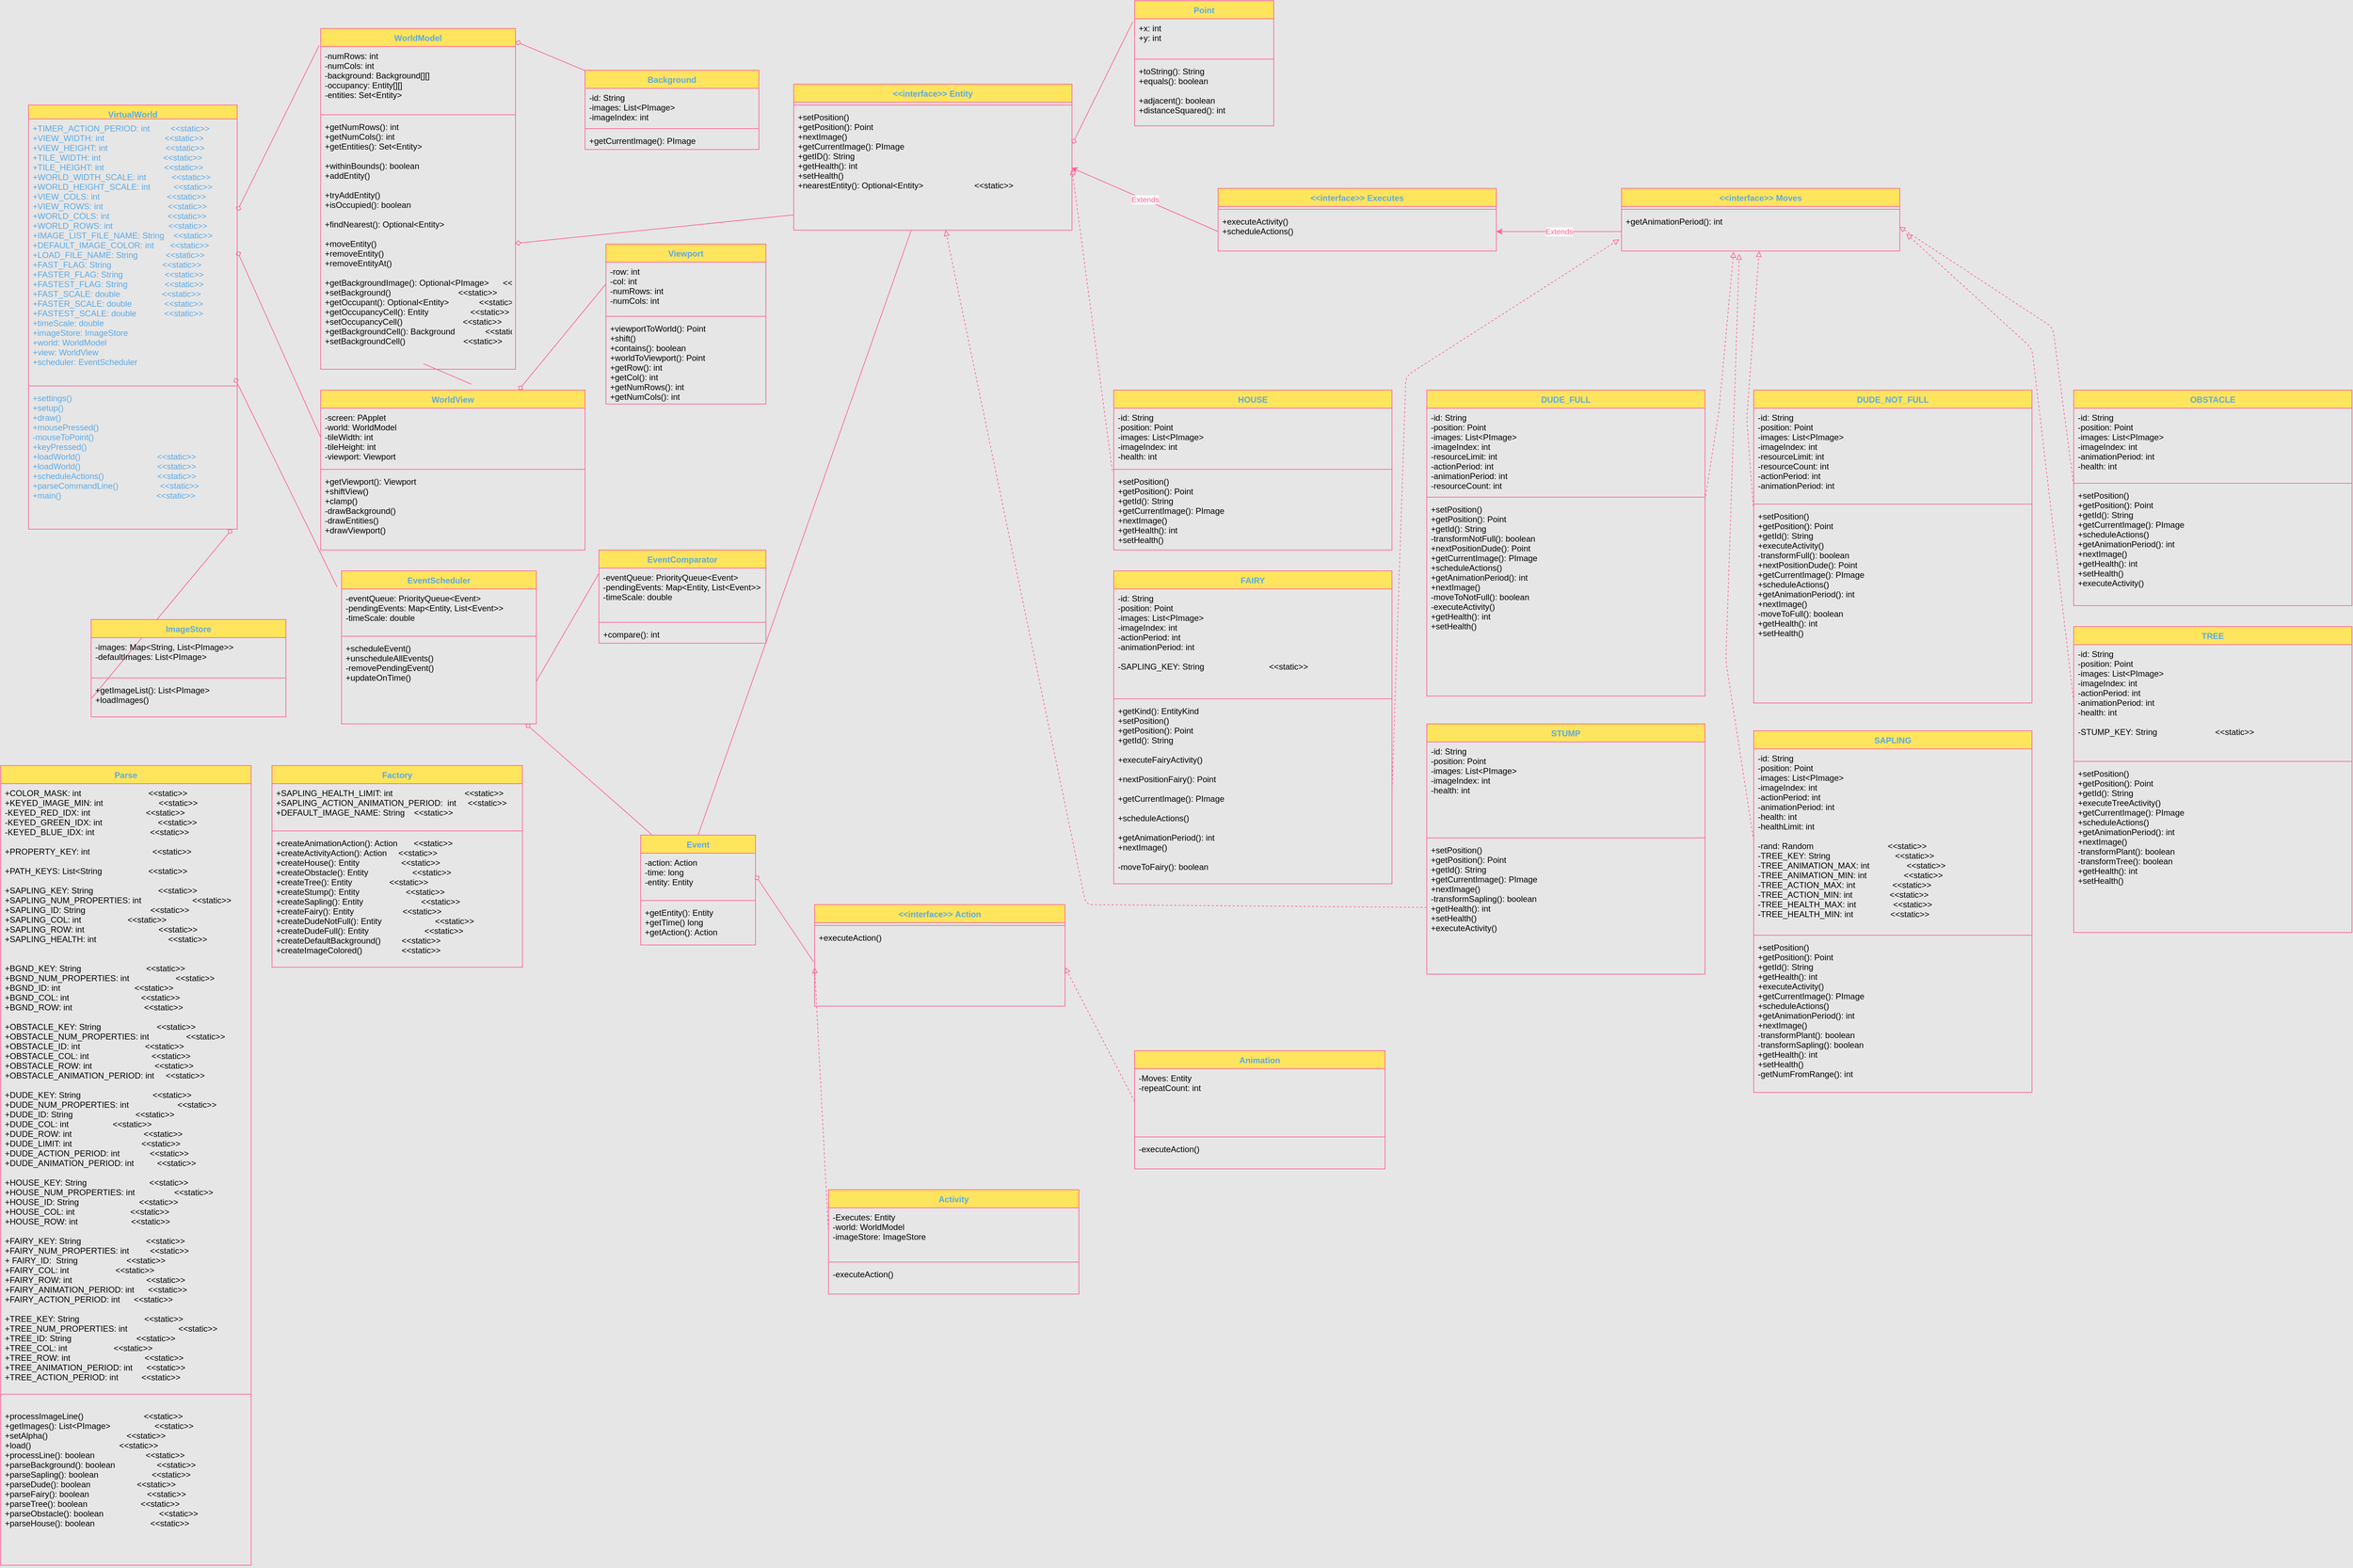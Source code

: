<mxfile version="17.4.6" type="device"><diagram id="Yo6Zvny2ZRX3JAPKxXua" name="Page 2"><mxGraphModel dx="2905" dy="1458" grid="1" gridSize="10" guides="1" tooltips="1" connect="1" arrows="1" fold="1" page="1" pageScale="1" pageWidth="850" pageHeight="1100" background="#E6E6E6" math="0" shadow="0"><root><mxCell id="0"/><mxCell id="1" parent="0"/><mxCell id="8I9pphBKhg92I5GMk5e_-31" value="" style="graphMlID=e0;endArrow=none;strokeColor=#FF6392;strokeWidth=1.0;startArrow=diamond;startFill=0;endFill=1;exitX=1;exitY=0.25;exitDx=0;exitDy=0;fontColor=#5AA9E6;entryX=-0.008;entryY=-0.286;entryDx=0;entryDy=0;entryPerimeter=0;" parent="1" source="8I9pphBKhg92I5GMk5e_-50" target="8I9pphBKhg92I5GMk5e_-57" edge="1"><mxGeometry relative="1" as="geometry"/></mxCell><mxCell id="8I9pphBKhg92I5GMk5e_-32" value="" style="graphMlID=e1;endArrow=none;strokeColor=#FF6392;strokeWidth=1.0;startArrow=diamond;startFill=0;endFill=1;exitX=1;exitY=0.5;exitDx=0;exitDy=0;fontColor=#5AA9E6;entryX=0;entryY=0.5;entryDx=0;entryDy=0;" parent="1" source="8I9pphBKhg92I5GMk5e_-51" target="8I9pphBKhg92I5GMk5e_-61" edge="1"><mxGeometry relative="1" as="geometry"/></mxCell><mxCell id="8I9pphBKhg92I5GMk5e_-33" value="" style="graphMlID=e2;endArrow=none;strokeColor=#FF6392;strokeWidth=1.0;startArrow=diamond;startFill=0;endFill=1;fontColor=#5AA9E6;entryX=0;entryY=0.25;entryDx=0;entryDy=0;" parent="1" source="8I9pphBKhg92I5GMk5e_-60" target="8I9pphBKhg92I5GMk5e_-89" edge="1"><mxGeometry relative="1" as="geometry"><mxPoint x="648" y="240" as="sourcePoint"/></mxGeometry></mxCell><mxCell id="8I9pphBKhg92I5GMk5e_-34" value="" style="graphMlID=e3;endArrow=none;strokeColor=#FF6392;strokeWidth=1.0;startArrow=diamond;startFill=0;endFill=1;exitX=0.988;exitY=-0.077;exitDx=0;exitDy=0;exitPerimeter=0;fontColor=#5AA9E6;entryX=-0.023;entryY=0.105;entryDx=0;entryDy=0;entryPerimeter=0;" parent="1" source="8I9pphBKhg92I5GMk5e_-53" target="8I9pphBKhg92I5GMk5e_-64" edge="1"><mxGeometry relative="1" as="geometry"><mxPoint x="840" y="580" as="targetPoint"/></mxGeometry></mxCell><mxCell id="8I9pphBKhg92I5GMk5e_-35" value="" style="graphMlID=e4;endArrow=none;strokeColor=#FF6392;strokeWidth=1.0;startArrow=diamond;startFill=0;endFill=1;exitX=0.975;exitY=1;exitDx=0;exitDy=0;exitPerimeter=0;fontColor=#5AA9E6;entryX=0;entryY=0.5;entryDx=0;entryDy=0;" parent="1" source="8I9pphBKhg92I5GMk5e_-53" target="8I9pphBKhg92I5GMk5e_-71" edge="1"><mxGeometry relative="1" as="geometry"/></mxCell><mxCell id="8I9pphBKhg92I5GMk5e_-36" value="" style="graphMlID=e5;endArrow=none;strokeColor=#FF6392;strokeWidth=1.0;startArrow=diamond;startFill=0;endFill=1;fontColor=#5AA9E6;exitX=1.001;exitY=-0.077;exitDx=0;exitDy=0;exitPerimeter=0;" parent="1" source="8I9pphBKhg92I5GMk5e_-55" target="8I9pphBKhg92I5GMk5e_-82" edge="1"><mxGeometry relative="1" as="geometry"/></mxCell><mxCell id="8I9pphBKhg92I5GMk5e_-37" value="" style="graphMlID=e6;endArrow=none;strokeColor=#FF6392;strokeWidth=1.0;startArrow=diamond;startFill=0;endFill=1;fontColor=#5AA9E6;" parent="1" source="8I9pphBKhg92I5GMk5e_-64" target="8I9pphBKhg92I5GMk5e_-97" edge="1"><mxGeometry relative="1" as="geometry"/></mxCell><mxCell id="8I9pphBKhg92I5GMk5e_-38" value="" style="graphMlID=e7;endArrow=none;strokeColor=#FF6392;strokeWidth=1.0;startArrow=none;startFill=1;endFill=1;fontColor=#5AA9E6;entryX=0;entryY=0.25;entryDx=0;entryDy=0;exitX=1;exitY=0.5;exitDx=0;exitDy=0;" parent="1" source="8I9pphBKhg92I5GMk5e_-67" target="8I9pphBKhg92I5GMk5e_-72" edge="1"><mxGeometry relative="1" as="geometry"/></mxCell><mxCell id="8I9pphBKhg92I5GMk5e_-39" value="" style="graphMlID=e8;endArrow=none;strokeColor=#FF6392;strokeWidth=1.0;startArrow=diamond;startFill=0;endFill=1;fontColor=#5AA9E6;exitX=1;exitY=0.5;exitDx=0;exitDy=0;entryX=0;entryY=0.5;entryDx=0;entryDy=0;" parent="1" source="8I9pphBKhg92I5GMk5e_-57" edge="1"><mxGeometry relative="1" as="geometry"><mxPoint x="710" y="80" as="sourcePoint"/><mxPoint x="1120" y="308" as="targetPoint"/></mxGeometry></mxCell><mxCell id="8I9pphBKhg92I5GMk5e_-40" value="" style="graphMlID=e9;endArrow=none;strokeColor=#FF6392;strokeWidth=1.0;startArrow=diamond;startFill=0;endFill=1;fontColor=#5AA9E6;exitX=1.002;exitY=0.294;exitDx=0;exitDy=0;entryX=-0.013;entryY=0.08;entryDx=0;entryDy=0;entryPerimeter=0;exitPerimeter=0;" parent="1" source="8I9pphBKhg92I5GMk5e_-88" target="8I9pphBKhg92I5GMk5e_-105" edge="1"><mxGeometry relative="1" as="geometry"><mxPoint x="1520" y="308" as="sourcePoint"/></mxGeometry></mxCell><mxCell id="8I9pphBKhg92I5GMk5e_-42" value="" style="graphMlID=e11;endArrow=none;strokeColor=#FF6392;strokeWidth=1.0;startArrow=diamond;startFill=0;endFill=1;fontColor=#5AA9E6;exitX=1;exitY=0.5;exitDx=0;exitDy=0;entryX=-0.004;entryY=0.431;entryDx=0;entryDy=0;entryPerimeter=0;" parent="1" source="8I9pphBKhg92I5GMk5e_-97" edge="1" target="8I9pphBKhg92I5GMk5e_-111"><mxGeometry relative="1" as="geometry"><mxPoint x="1102.16" y="1493.8" as="targetPoint"/></mxGeometry></mxCell><mxCell id="8I9pphBKhg92I5GMk5e_-44" value="" style="graphMlID=e13;endArrow=none;strokeColor=#FF6392;strokeWidth=1.0;startArrow=none;startFill=1;endFill=1;fontColor=#5AA9E6;entryX=0.528;entryY=0.978;entryDx=0;entryDy=0;entryPerimeter=0;exitX=0.57;exitY=-0.037;exitDx=0;exitDy=0;exitPerimeter=0;" parent="1" source="8I9pphBKhg92I5GMk5e_-60" target="8I9pphBKhg92I5GMk5e_-57" edge="1"><mxGeometry relative="1" as="geometry"/></mxCell><mxCell id="8I9pphBKhg92I5GMk5e_-45" value="" style="graphMlID=e14;endArrow=none;strokeColor=#FF6392;strokeWidth=1.0;startArrow=none;startFill=1;endFill=1;fontColor=#5AA9E6;exitX=0.5;exitY=0;exitDx=0;exitDy=0;" parent="1" source="8I9pphBKhg92I5GMk5e_-96" target="8I9pphBKhg92I5GMk5e_-88" edge="1"><mxGeometry relative="1" as="geometry"><mxPoint x="1177.699" y="279.661" as="targetPoint"/></mxGeometry></mxCell><mxCell id="8I9pphBKhg92I5GMk5e_-50" value="VirtualWorld" style="swimlane;fontStyle=1;align=center;verticalAlign=top;childLayout=stackLayout;horizontal=1;startSize=20;horizontalStack=0;resizeParent=1;resizeParentMax=0;resizeLast=0;collapsible=1;marginBottom=0;hachureGap=4;pointerEvents=0;fillColor=#FFE45E;strokeColor=#FF6392;fontColor=#5AA9E6;" parent="1" vertex="1"><mxGeometry x="20" y="150" width="300" height="610" as="geometry"/></mxCell><mxCell id="8I9pphBKhg92I5GMk5e_-51" value="+TIMER_ACTION_PERIOD: int         &lt;&lt;static&gt;&gt;&#10;+VIEW_WIDTH: int                          &lt;&lt;static&gt;&gt;&#10;+VIEW_HEIGHT: int                         &lt;&lt;static&gt;&gt;&#10;+TILE_WIDTH: int                           &lt;&lt;static&gt;&gt;&#10;+TILE_HEIGHT: int                          &lt;&lt;static&gt;&gt;&#10;+WORLD_WIDTH_SCALE: int           &lt;&lt;static&gt;&gt;&#10;+WORLD_HEIGHT_SCALE: int          &lt;&lt;static&gt;&gt;&#10;+VIEW_COLS: int                             &lt;&lt;static&gt;&gt;&#10;+VIEW_ROWS: int                            &lt;&lt;static&gt;&gt;&#10;+WORLD_COLS: int                         &lt;&lt;static&gt;&gt;&#10;+WORLD_ROWS: int                        &lt;&lt;static&gt;&gt;&#10;+IMAGE_LIST_FILE_NAME: String    &lt;&lt;static&gt;&gt;&#10;+DEFAULT_IMAGE_COLOR: int       &lt;&lt;static&gt;&gt;&#10;+LOAD_FILE_NAME: String            &lt;&lt;static&gt;&gt;&#10;+FAST_FLAG: String                      &lt;&lt;static&gt;&gt;&#10;+FASTER_FLAG: String                  &lt;&lt;static&gt;&gt;&#10;+FASTEST_FLAG: String                &lt;&lt;static&gt;&gt;&#10;+FAST_SCALE: double                  &lt;&lt;static&gt;&gt;&#10;+FASTER_SCALE: double              &lt;&lt;static&gt;&gt;&#10;+FASTEST_SCALE: double            &lt;&lt;static&gt;&gt;&#10;+timeScale: double&#10;+imageStore: ImageStore&#10;+world: WorldModel&#10;+view: WorldView&#10;+scheduler: EventScheduler" style="text;strokeColor=none;fillColor=none;align=left;verticalAlign=top;spacingLeft=4;spacingRight=4;overflow=hidden;rotatable=0;points=[[0,0.5],[1,0.5]];portConstraint=eastwest;fontColor=#5AA9E6;" parent="8I9pphBKhg92I5GMk5e_-50" vertex="1"><mxGeometry y="20" width="300" height="380" as="geometry"/></mxCell><mxCell id="8I9pphBKhg92I5GMk5e_-52" value="" style="line;strokeWidth=1;fillColor=none;align=left;verticalAlign=middle;spacingTop=-1;spacingLeft=3;spacingRight=3;rotatable=0;labelPosition=right;points=[];portConstraint=eastwest;strokeColor=#FF6392;fontColor=#5AA9E6;" parent="8I9pphBKhg92I5GMk5e_-50" vertex="1"><mxGeometry y="400" width="300" height="8" as="geometry"/></mxCell><mxCell id="8I9pphBKhg92I5GMk5e_-53" value="+settings()&#10;+setup()&#10;+draw()&#10;+mousePressed()&#10;-mouseToPoint()&#10;+keyPressed()&#10;+loadWorld()                                 &lt;&lt;static&gt;&gt;&#10;+loadWorld()                                 &lt;&lt;static&gt;&gt;&#10;+scheduleActions()                       &lt;&lt;static&gt;&gt;&#10;+parseCommandLine()                  &lt;&lt;static&gt;&gt;&#10;+main()                                         &lt;&lt;static&gt;&gt;" style="text;strokeColor=none;fillColor=none;align=left;verticalAlign=top;spacingLeft=4;spacingRight=4;overflow=hidden;rotatable=0;points=[[0,0.5],[1,0.5]];portConstraint=eastwest;fontColor=#5AA9E6;" parent="8I9pphBKhg92I5GMk5e_-50" vertex="1"><mxGeometry y="408" width="300" height="202" as="geometry"/></mxCell><mxCell id="8I9pphBKhg92I5GMk5e_-54" value="WorldModel" style="swimlane;fontStyle=1;align=center;verticalAlign=top;childLayout=stackLayout;horizontal=1;startSize=26;horizontalStack=0;resizeParent=1;resizeParentMax=0;resizeLast=0;collapsible=1;marginBottom=0;hachureGap=4;pointerEvents=0;sketch=0;fontColor=#5AA9E6;strokeColor=#FF6392;fillColor=#FFE45E;" parent="1" vertex="1"><mxGeometry x="440" y="40" width="280" height="490" as="geometry"/></mxCell><mxCell id="8I9pphBKhg92I5GMk5e_-55" value="-numRows: int&#10;-numCols: int&#10;-background: Background[][]&#10;-occupancy: Entity[][]&#10;-entities: Set&lt;Entity&gt;" style="text;strokeColor=none;fillColor=none;align=left;verticalAlign=top;spacingLeft=4;spacingRight=4;overflow=hidden;rotatable=0;points=[[0,0.5],[1,0.5]];portConstraint=eastwest;fontColor=#000000;" parent="8I9pphBKhg92I5GMk5e_-54" vertex="1"><mxGeometry y="26" width="280" height="94" as="geometry"/></mxCell><mxCell id="8I9pphBKhg92I5GMk5e_-56" value="" style="line;strokeWidth=1;fillColor=none;align=left;verticalAlign=middle;spacingTop=-1;spacingLeft=3;spacingRight=3;rotatable=0;labelPosition=right;points=[];portConstraint=eastwest;strokeColor=#FF6392;fontColor=#5AA9E6;" parent="8I9pphBKhg92I5GMk5e_-54" vertex="1"><mxGeometry y="120" width="280" height="8" as="geometry"/></mxCell><mxCell id="8I9pphBKhg92I5GMk5e_-57" value="+getNumRows(): int&#10;+getNumCols(): int&#10;+getEntities(): Set&lt;Entity&gt;&#10;&#10;+withinBounds(): boolean &#10;+addEntity()&#10;&#10;+tryAddEntity()                              &#10;+isOccupied(): boolean                 &#10;&#10;+findNearest(): Optional&lt;Entity&gt;    &#10;&#10;+moveEntity()                               &#10;+removeEntity()                            &#10;+removeEntityAt() &#10;&#10;+getBackgroundImage(): Optional&lt;PImage&gt;      &lt;&lt;static&gt;&gt;&#10;+setBackground()                             &lt;&lt;static&gt;&gt;&#10;+getOccupant(): Optional&lt;Entity&gt;             &lt;&lt;static&gt;&gt;&#10;+getOccupancyCell(): Entity                  &lt;&lt;static&gt;&gt;&#10;+setOccupancyCell()                          &lt;&lt;static&gt;&gt;&#10;+getBackgroundCell(): Background             &lt;&lt;static&gt;&gt;&#10;+setBackgroundCell()                         &lt;&lt;static&gt;&gt;                 &#10;" style="text;strokeColor=none;fillColor=none;align=left;verticalAlign=top;spacingLeft=4;spacingRight=4;overflow=hidden;rotatable=0;points=[[0,0.5],[1,0.5]];portConstraint=eastwest;fontColor=#020405;" parent="8I9pphBKhg92I5GMk5e_-54" vertex="1"><mxGeometry y="128" width="280" height="362" as="geometry"/></mxCell><mxCell id="8I9pphBKhg92I5GMk5e_-60" value="WorldView" style="swimlane;fontStyle=1;align=center;verticalAlign=top;childLayout=stackLayout;horizontal=1;startSize=26;horizontalStack=0;resizeParent=1;resizeParentMax=0;resizeLast=0;collapsible=1;marginBottom=0;hachureGap=4;pointerEvents=0;sketch=0;fontColor=#5AA9E6;strokeColor=#FF6392;fillColor=#FFE45E;" parent="1" vertex="1"><mxGeometry x="440" y="560" width="380" height="230" as="geometry"/></mxCell><mxCell id="8I9pphBKhg92I5GMk5e_-61" value="-screen: PApplet&#10;-world: WorldModel&#10;-tileWidth: int&#10;-tileHeight: int&#10;-viewport: Viewport" style="text;strokeColor=none;fillColor=none;align=left;verticalAlign=top;spacingLeft=4;spacingRight=4;overflow=hidden;rotatable=0;points=[[0,0.5],[1,0.5]];portConstraint=eastwest;fontColor=#000000;" parent="8I9pphBKhg92I5GMk5e_-60" vertex="1"><mxGeometry y="26" width="380" height="84" as="geometry"/></mxCell><mxCell id="8I9pphBKhg92I5GMk5e_-62" value="" style="line;strokeWidth=1;fillColor=none;align=left;verticalAlign=middle;spacingTop=-1;spacingLeft=3;spacingRight=3;rotatable=0;labelPosition=right;points=[];portConstraint=eastwest;strokeColor=#FF6392;fontColor=#5AA9E6;" parent="8I9pphBKhg92I5GMk5e_-60" vertex="1"><mxGeometry y="110" width="380" height="8" as="geometry"/></mxCell><mxCell id="8I9pphBKhg92I5GMk5e_-63" value="+getViewport(): Viewport&#10;+shiftView()&#10;+clamp() &#10;-drawBackground()                      &#10;-drawEntities()                              &#10;+drawViewport()                            " style="text;strokeColor=none;fillColor=none;align=left;verticalAlign=top;spacingLeft=4;spacingRight=4;overflow=hidden;rotatable=0;points=[[0,0.5],[1,0.5]];portConstraint=eastwest;fontColor=#000000;" parent="8I9pphBKhg92I5GMk5e_-60" vertex="1"><mxGeometry y="118" width="380" height="112" as="geometry"/></mxCell><mxCell id="8I9pphBKhg92I5GMk5e_-64" value="EventScheduler" style="swimlane;fontStyle=1;align=center;verticalAlign=top;childLayout=stackLayout;horizontal=1;startSize=26;horizontalStack=0;resizeParent=1;resizeParentMax=0;resizeLast=0;collapsible=1;marginBottom=0;hachureGap=4;pointerEvents=0;sketch=0;fontColor=#5AA9E6;strokeColor=#FF6392;fillColor=#FFE45E;" parent="1" vertex="1"><mxGeometry x="470" y="820" width="280" height="220" as="geometry"/></mxCell><mxCell id="8I9pphBKhg92I5GMk5e_-65" value="-eventQueue: PriorityQueue&lt;Event&gt;&#10;-pendingEvents: Map&lt;Entity, List&lt;Event&gt;&gt;&#10;-timeScale: double" style="text;strokeColor=none;fillColor=none;align=left;verticalAlign=top;spacingLeft=4;spacingRight=4;overflow=hidden;rotatable=0;points=[[0,0.5],[1,0.5]];portConstraint=eastwest;fontColor=#000000;" parent="8I9pphBKhg92I5GMk5e_-64" vertex="1"><mxGeometry y="26" width="280" height="64" as="geometry"/></mxCell><mxCell id="8I9pphBKhg92I5GMk5e_-66" value="" style="line;strokeWidth=1;fillColor=none;align=left;verticalAlign=middle;spacingTop=-1;spacingLeft=3;spacingRight=3;rotatable=0;labelPosition=right;points=[];portConstraint=eastwest;strokeColor=#FF6392;fontColor=#5AA9E6;" parent="8I9pphBKhg92I5GMk5e_-64" vertex="1"><mxGeometry y="90" width="280" height="8" as="geometry"/></mxCell><mxCell id="8I9pphBKhg92I5GMk5e_-67" value="+scheduleEvent()                                 &#10;+unscheduleAllEvents()                       &#10;-removePendingEvent()                      &#10;+updateOnTime()                             " style="text;strokeColor=none;fillColor=none;align=left;verticalAlign=top;spacingLeft=4;spacingRight=4;overflow=hidden;rotatable=0;points=[[0,0.5],[1,0.5]];portConstraint=eastwest;fontColor=#000000;" parent="8I9pphBKhg92I5GMk5e_-64" vertex="1"><mxGeometry y="98" width="280" height="122" as="geometry"/></mxCell><mxCell id="8I9pphBKhg92I5GMk5e_-68" value="ImageStore" style="swimlane;fontStyle=1;align=center;verticalAlign=top;childLayout=stackLayout;horizontal=1;startSize=26;horizontalStack=0;resizeParent=1;resizeParentMax=0;resizeLast=0;collapsible=1;marginBottom=0;hachureGap=4;pointerEvents=0;sketch=0;fontColor=#5AA9E6;strokeColor=#FF6392;fillColor=#FFE45E;" parent="1" vertex="1"><mxGeometry x="110" y="890" width="280" height="140" as="geometry"/></mxCell><mxCell id="8I9pphBKhg92I5GMk5e_-69" value="-images: Map&lt;String, List&lt;PImage&gt;&gt;&#10;-defaultImages: List&lt;PImage&gt;" style="text;strokeColor=none;fillColor=none;align=left;verticalAlign=top;spacingLeft=4;spacingRight=4;overflow=hidden;rotatable=0;points=[[0,0.5],[1,0.5]];portConstraint=eastwest;fontColor=#000000;" parent="8I9pphBKhg92I5GMk5e_-68" vertex="1"><mxGeometry y="26" width="280" height="54" as="geometry"/></mxCell><mxCell id="8I9pphBKhg92I5GMk5e_-70" value="" style="line;strokeWidth=1;fillColor=none;align=left;verticalAlign=middle;spacingTop=-1;spacingLeft=3;spacingRight=3;rotatable=0;labelPosition=right;points=[];portConstraint=eastwest;strokeColor=#FF6392;fontColor=#5AA9E6;" parent="8I9pphBKhg92I5GMk5e_-68" vertex="1"><mxGeometry y="80" width="280" height="8" as="geometry"/></mxCell><mxCell id="8I9pphBKhg92I5GMk5e_-71" value="+getImageList(): List&lt;PImage&gt;&#10;+loadImages()                         " style="text;strokeColor=none;fillColor=none;align=left;verticalAlign=top;spacingLeft=4;spacingRight=4;overflow=hidden;rotatable=0;points=[[0,0.5],[1,0.5]];portConstraint=eastwest;fontColor=#000000;" parent="8I9pphBKhg92I5GMk5e_-68" vertex="1"><mxGeometry y="88" width="280" height="52" as="geometry"/></mxCell><mxCell id="8I9pphBKhg92I5GMk5e_-72" value="EventComparator" style="swimlane;fontStyle=1;align=center;verticalAlign=top;childLayout=stackLayout;horizontal=1;startSize=26;horizontalStack=0;resizeParent=1;resizeParentMax=0;resizeLast=0;collapsible=1;marginBottom=0;hachureGap=4;pointerEvents=0;sketch=0;fontColor=#5AA9E6;strokeColor=#FF6392;fillColor=#FFE45E;" parent="1" vertex="1"><mxGeometry x="840" y="790" width="240" height="134" as="geometry"/></mxCell><mxCell id="8I9pphBKhg92I5GMk5e_-73" value="-eventQueue: PriorityQueue&lt;Event&gt;&#10;-pendingEvents: Map&lt;Entity, List&lt;Event&gt;&gt;&#10;-timeScale: double" style="text;strokeColor=none;fillColor=none;align=left;verticalAlign=top;spacingLeft=4;spacingRight=4;overflow=hidden;rotatable=0;points=[[0,0.5],[1,0.5]];portConstraint=eastwest;fontColor=#000000;" parent="8I9pphBKhg92I5GMk5e_-72" vertex="1"><mxGeometry y="26" width="240" height="74" as="geometry"/></mxCell><mxCell id="8I9pphBKhg92I5GMk5e_-74" value="" style="line;strokeWidth=1;fillColor=none;align=left;verticalAlign=middle;spacingTop=-1;spacingLeft=3;spacingRight=3;rotatable=0;labelPosition=right;points=[];portConstraint=eastwest;strokeColor=#FF6392;fontColor=#5AA9E6;" parent="8I9pphBKhg92I5GMk5e_-72" vertex="1"><mxGeometry y="100" width="240" height="8" as="geometry"/></mxCell><mxCell id="8I9pphBKhg92I5GMk5e_-75" value="+compare(): int" style="text;strokeColor=none;fillColor=none;align=left;verticalAlign=top;spacingLeft=4;spacingRight=4;overflow=hidden;rotatable=0;points=[[0,0.5],[1,0.5]];portConstraint=eastwest;fontColor=#000000;" parent="8I9pphBKhg92I5GMk5e_-72" vertex="1"><mxGeometry y="108" width="240" height="26" as="geometry"/></mxCell><mxCell id="8I9pphBKhg92I5GMk5e_-77" value="Factory" style="swimlane;fontStyle=1;align=center;verticalAlign=top;childLayout=stackLayout;horizontal=1;startSize=26;horizontalStack=0;resizeParent=1;resizeParentMax=0;resizeLast=0;collapsible=1;marginBottom=0;hachureGap=4;pointerEvents=0;sketch=0;fontColor=#5AA9E6;strokeColor=#FF6392;fillColor=#FFE45E;" parent="1" vertex="1"><mxGeometry x="370.0" y="1100" width="360" height="290" as="geometry"/></mxCell><mxCell id="8I9pphBKhg92I5GMk5e_-78" value="+SAPLING_HEALTH_LIMIT: int                               &lt;&lt;static&gt;&gt;&#10;+SAPLING_ACTION_ANIMATION_PERIOD:  int     &lt;&lt;static&gt;&gt;&#10;+DEFAULT_IMAGE_NAME: String    &lt;&lt;static&gt;&gt;&#10;" style="text;strokeColor=none;fillColor=none;align=left;verticalAlign=top;spacingLeft=4;spacingRight=4;overflow=hidden;rotatable=0;points=[[0,0.5],[1,0.5]];portConstraint=eastwest;fontColor=#000000;" parent="8I9pphBKhg92I5GMk5e_-77" vertex="1"><mxGeometry y="26" width="360" height="64" as="geometry"/></mxCell><mxCell id="8I9pphBKhg92I5GMk5e_-79" value="" style="line;strokeWidth=1;fillColor=none;align=left;verticalAlign=middle;spacingTop=-1;spacingLeft=3;spacingRight=3;rotatable=0;labelPosition=right;points=[];portConstraint=eastwest;strokeColor=#FF6392;fontColor=#5AA9E6;" parent="8I9pphBKhg92I5GMk5e_-77" vertex="1"><mxGeometry y="90" width="360" height="8" as="geometry"/></mxCell><mxCell id="8I9pphBKhg92I5GMk5e_-80" value="+createAnimationAction(): Action       &lt;&lt;static&gt;&gt;&#10;+createActivityAction(): Action     &lt;&lt;static&gt;&gt;&#10;+createHouse(): Entity                  &lt;&lt;static&gt;&gt; &#10;+createObstacle(): Entity                   &lt;&lt;static&gt;&gt; &#10;+createTree(): Entity                &lt;&lt;static&gt;&gt; &#10;+createStump(): Entity                    &lt;&lt;static&gt;&gt; &#10;+createSapling(): Entity                         &lt;&lt;static&gt;&gt; &#10;+createFairy(): Entity                     &lt;&lt;static&gt;&gt; &#10;+createDudeNotFull(): Entity                       &lt;&lt;static&gt;&gt; &#10;+createDudeFull(): Entity                        &lt;&lt;static&gt;&gt;&#10;+createDefaultBackground()         &lt;&lt;static&gt;&gt;&#10;+createImageColored()                 &lt;&lt;static&gt;&gt;" style="text;strokeColor=none;fillColor=none;align=left;verticalAlign=top;spacingLeft=4;spacingRight=4;overflow=hidden;rotatable=0;points=[[0,0.5],[1,0.5]];portConstraint=eastwest;fontColor=#000000;" parent="8I9pphBKhg92I5GMk5e_-77" vertex="1"><mxGeometry y="98" width="360" height="192" as="geometry"/></mxCell><mxCell id="8I9pphBKhg92I5GMk5e_-81" value="Background" style="swimlane;fontStyle=1;align=center;verticalAlign=top;childLayout=stackLayout;horizontal=1;startSize=26;horizontalStack=0;resizeParent=1;resizeParentMax=0;resizeLast=0;collapsible=1;marginBottom=0;hachureGap=4;pointerEvents=0;sketch=0;fontColor=#5AA9E6;strokeColor=#FF6392;fillColor=#FFE45E;" parent="1" vertex="1"><mxGeometry x="820" y="100" width="250" height="114" as="geometry"/></mxCell><mxCell id="8I9pphBKhg92I5GMk5e_-82" value="-id: String&#10;-images: List&lt;PImage&gt;&#10;-imageIndex: int" style="text;strokeColor=none;fillColor=none;align=left;verticalAlign=top;spacingLeft=4;spacingRight=4;overflow=hidden;rotatable=0;points=[[0,0.5],[1,0.5]];portConstraint=eastwest;fontColor=#000000;" parent="8I9pphBKhg92I5GMk5e_-81" vertex="1"><mxGeometry y="26" width="250" height="54" as="geometry"/></mxCell><mxCell id="8I9pphBKhg92I5GMk5e_-83" value="" style="line;strokeWidth=1;fillColor=none;align=left;verticalAlign=middle;spacingTop=-1;spacingLeft=3;spacingRight=3;rotatable=0;labelPosition=right;points=[];portConstraint=eastwest;strokeColor=#FF6392;" parent="8I9pphBKhg92I5GMk5e_-81" vertex="1"><mxGeometry y="80" width="250" height="8" as="geometry"/></mxCell><mxCell id="8I9pphBKhg92I5GMk5e_-84" value="+getCurrentImage(): PImage" style="text;strokeColor=none;fillColor=none;align=left;verticalAlign=top;spacingLeft=4;spacingRight=4;overflow=hidden;rotatable=0;points=[[0,0.5],[1,0.5]];portConstraint=eastwest;fontColor=#000000;" parent="8I9pphBKhg92I5GMk5e_-81" vertex="1"><mxGeometry y="88" width="250" height="26" as="geometry"/></mxCell><mxCell id="8I9pphBKhg92I5GMk5e_-85" value="&lt;&lt;interface&gt;&gt; Entity" style="swimlane;fontStyle=1;align=center;verticalAlign=top;childLayout=stackLayout;horizontal=1;startSize=26;horizontalStack=0;resizeParent=1;resizeParentMax=0;resizeLast=0;collapsible=1;marginBottom=0;hachureGap=4;pointerEvents=0;sketch=0;fontColor=#5AA9E6;strokeColor=#FF6392;fillColor=#FFE45E;" parent="1" vertex="1"><mxGeometry x="1120" y="120" width="400" height="210" as="geometry"/></mxCell><mxCell id="8I9pphBKhg92I5GMk5e_-87" value="" style="line;strokeWidth=1;fillColor=none;align=left;verticalAlign=middle;spacingTop=-1;spacingLeft=3;spacingRight=3;rotatable=0;labelPosition=right;points=[];portConstraint=eastwest;strokeColor=#FF6392;" parent="8I9pphBKhg92I5GMk5e_-85" vertex="1"><mxGeometry y="26" width="400" height="8" as="geometry"/></mxCell><mxCell id="8I9pphBKhg92I5GMk5e_-88" value="+setPosition()&#10;+getPosition(): Point&#10;+nextImage()&#10;+getCurrentImage(): PImage&#10;+getID(): String&#10;+getHealth(): int&#10;+setHealth()&#10;+nearestEntity(): Optional&lt;Entity&gt;                      &lt;&lt;static&gt;&gt;" style="text;strokeColor=none;fillColor=none;align=left;verticalAlign=top;spacingLeft=4;spacingRight=4;overflow=hidden;rotatable=0;points=[[0,0.5],[1,0.5]];portConstraint=eastwest;fontColor=#000000;" parent="8I9pphBKhg92I5GMk5e_-85" vertex="1"><mxGeometry y="34" width="400" height="176" as="geometry"/></mxCell><mxCell id="8I9pphBKhg92I5GMk5e_-89" value="Viewport" style="swimlane;fontStyle=1;align=center;verticalAlign=top;childLayout=stackLayout;horizontal=1;startSize=26;horizontalStack=0;resizeParent=1;resizeParentMax=0;resizeLast=0;collapsible=1;marginBottom=0;hachureGap=4;pointerEvents=0;sketch=0;fontColor=#5AA9E6;strokeColor=#FF6392;fillColor=#FFE45E;" parent="1" vertex="1"><mxGeometry x="850" y="350" width="230" height="230" as="geometry"/></mxCell><mxCell id="8I9pphBKhg92I5GMk5e_-90" value="-row: int&#10;-col: int&#10;-numRows: int&#10;-numCols: int" style="text;strokeColor=none;fillColor=none;align=left;verticalAlign=top;spacingLeft=4;spacingRight=4;overflow=hidden;rotatable=0;points=[[0,0.5],[1,0.5]];portConstraint=eastwest;fontColor=#000000;" parent="8I9pphBKhg92I5GMk5e_-89" vertex="1"><mxGeometry y="26" width="230" height="74" as="geometry"/></mxCell><mxCell id="8I9pphBKhg92I5GMk5e_-91" value="" style="line;strokeWidth=1;fillColor=none;align=left;verticalAlign=middle;spacingTop=-1;spacingLeft=3;spacingRight=3;rotatable=0;labelPosition=right;points=[];portConstraint=eastwest;strokeColor=#FF6392;" parent="8I9pphBKhg92I5GMk5e_-89" vertex="1"><mxGeometry y="100" width="230" height="8" as="geometry"/></mxCell><mxCell id="8I9pphBKhg92I5GMk5e_-92" value="+viewportToWorld(): Point&#10;+shift()&#10;+contains(): boolean          &#10;+worldToViewport(): Point&#10;+getRow(): int&#10;+getCol(): int&#10;+getNumRows(): int&#10;+getNumCols(): int                             " style="text;strokeColor=none;fillColor=none;align=left;verticalAlign=top;spacingLeft=4;spacingRight=4;overflow=hidden;rotatable=0;points=[[0,0.5],[1,0.5]];portConstraint=eastwest;fontColor=#000000;" parent="8I9pphBKhg92I5GMk5e_-89" vertex="1"><mxGeometry y="108" width="230" height="122" as="geometry"/></mxCell><mxCell id="8I9pphBKhg92I5GMk5e_-96" value="Event" style="swimlane;fontStyle=1;align=center;verticalAlign=top;childLayout=stackLayout;horizontal=1;startSize=26;horizontalStack=0;resizeParent=1;resizeParentMax=0;resizeLast=0;collapsible=1;marginBottom=0;hachureGap=4;pointerEvents=0;sketch=0;fontColor=#5AA9E6;strokeColor=#FF6392;fillColor=#FFE45E;" parent="1" vertex="1"><mxGeometry x="900" y="1200" width="165" height="158" as="geometry"/></mxCell><mxCell id="8I9pphBKhg92I5GMk5e_-97" value="-action: Action&#10;-time: long&#10;-entity: Entity" style="text;strokeColor=none;fillColor=none;align=left;verticalAlign=top;spacingLeft=4;spacingRight=4;overflow=hidden;rotatable=0;points=[[0,0.5],[1,0.5]];portConstraint=eastwest;fontColor=#000000;" parent="8I9pphBKhg92I5GMk5e_-96" vertex="1"><mxGeometry y="26" width="165" height="64" as="geometry"/></mxCell><mxCell id="8I9pphBKhg92I5GMk5e_-98" value="" style="line;strokeWidth=1;fillColor=none;align=left;verticalAlign=middle;spacingTop=-1;spacingLeft=3;spacingRight=3;rotatable=0;labelPosition=right;points=[];portConstraint=eastwest;strokeColor=#FF6392;" parent="8I9pphBKhg92I5GMk5e_-96" vertex="1"><mxGeometry y="90" width="165" height="8" as="geometry"/></mxCell><mxCell id="8I9pphBKhg92I5GMk5e_-99" value="+getEntity(): Entity&#10;+getTime() long&#10;+getAction(): Action&#10;" style="text;strokeColor=none;fillColor=none;align=left;verticalAlign=top;spacingLeft=4;spacingRight=4;overflow=hidden;rotatable=0;points=[[0,0.5],[1,0.5]];portConstraint=eastwest;fontColor=#000000;" parent="8I9pphBKhg92I5GMk5e_-96" vertex="1"><mxGeometry y="98" width="165" height="60" as="geometry"/></mxCell><mxCell id="8I9pphBKhg92I5GMk5e_-104" value="Point" style="swimlane;fontStyle=1;align=center;verticalAlign=top;childLayout=stackLayout;horizontal=1;startSize=26;horizontalStack=0;resizeParent=1;resizeParentMax=0;resizeLast=0;collapsible=1;marginBottom=0;hachureGap=4;pointerEvents=0;sketch=0;fontColor=#5AA9E6;strokeColor=#FF6392;fillColor=#FFE45E;" parent="1" vertex="1"><mxGeometry x="1610" width="200" height="180" as="geometry"/></mxCell><mxCell id="8I9pphBKhg92I5GMk5e_-105" value="+x: int&#10;+y: int" style="text;strokeColor=none;fillColor=none;align=left;verticalAlign=top;spacingLeft=4;spacingRight=4;overflow=hidden;rotatable=0;points=[[0,0.5],[1,0.5]];portConstraint=eastwest;fontColor=#000000;" parent="8I9pphBKhg92I5GMk5e_-104" vertex="1"><mxGeometry y="26" width="200" height="54" as="geometry"/></mxCell><mxCell id="8I9pphBKhg92I5GMk5e_-106" value="" style="line;strokeWidth=1;fillColor=none;align=left;verticalAlign=middle;spacingTop=-1;spacingLeft=3;spacingRight=3;rotatable=0;labelPosition=right;points=[];portConstraint=eastwest;strokeColor=#FF6392;" parent="8I9pphBKhg92I5GMk5e_-104" vertex="1"><mxGeometry y="80" width="200" height="8" as="geometry"/></mxCell><mxCell id="8I9pphBKhg92I5GMk5e_-107" value="+toString(): String&#10;+equals(): boolean&#10;&#10;+adjacent(): boolean       &#10;+distanceSquared(): int                    &#10;                 &#10;" style="text;strokeColor=none;fillColor=none;align=left;verticalAlign=top;spacingLeft=4;spacingRight=4;overflow=hidden;rotatable=0;points=[[0,0.5],[1,0.5]];portConstraint=eastwest;fontColor=#000000;" parent="8I9pphBKhg92I5GMk5e_-104" vertex="1"><mxGeometry y="88" width="200" height="92" as="geometry"/></mxCell><mxCell id="8I9pphBKhg92I5GMk5e_-108" value="&lt;&lt;interface&gt;&gt; Action" style="swimlane;fontStyle=1;align=center;verticalAlign=top;childLayout=stackLayout;horizontal=1;startSize=26;horizontalStack=0;resizeParent=1;resizeParentMax=0;resizeLast=0;collapsible=1;marginBottom=0;hachureGap=4;pointerEvents=0;sketch=0;fontColor=#5AA9E6;strokeColor=#FF6392;fillColor=#FFE45E;" parent="1" vertex="1"><mxGeometry x="1150" y="1300" width="360" height="146" as="geometry"/></mxCell><mxCell id="8I9pphBKhg92I5GMk5e_-110" value="" style="line;strokeWidth=1;fillColor=none;align=left;verticalAlign=middle;spacingTop=-1;spacingLeft=3;spacingRight=3;rotatable=0;labelPosition=right;points=[];portConstraint=eastwest;strokeColor=#FF6392;" parent="8I9pphBKhg92I5GMk5e_-108" vertex="1"><mxGeometry y="26" width="360" height="8" as="geometry"/></mxCell><mxCell id="8I9pphBKhg92I5GMk5e_-111" value="+executeAction()&#10;" style="text;strokeColor=none;fillColor=none;align=left;verticalAlign=top;spacingLeft=4;spacingRight=4;overflow=hidden;rotatable=0;points=[[0,0.5],[1,0.5]];portConstraint=eastwest;fontColor=#000000;" parent="8I9pphBKhg92I5GMk5e_-108" vertex="1"><mxGeometry y="34" width="360" height="112" as="geometry"/></mxCell><mxCell id="pOUOoU6a1Jy1DXB0bWJa-1" value="HOUSE" style="swimlane;fontStyle=1;align=center;verticalAlign=top;childLayout=stackLayout;horizontal=1;startSize=26;horizontalStack=0;resizeParent=1;resizeParentMax=0;resizeLast=0;collapsible=1;marginBottom=0;hachureGap=4;pointerEvents=0;sketch=0;fontColor=#5AA9E6;strokeColor=#FF6392;fillColor=#FFE45E;" parent="1" vertex="1"><mxGeometry x="1580" y="560" width="400" height="230" as="geometry"/></mxCell><mxCell id="pOUOoU6a1Jy1DXB0bWJa-2" value="-id: String&#10;-position: Point&#10;-images: List&lt;PImage&gt;&#10;-imageIndex: int&#10;-health: int&#10;" style="text;strokeColor=none;fillColor=none;align=left;verticalAlign=top;spacingLeft=4;spacingRight=4;overflow=hidden;rotatable=0;points=[[0,0.5],[1,0.5]];portConstraint=eastwest;fontColor=#000000;" parent="pOUOoU6a1Jy1DXB0bWJa-1" vertex="1"><mxGeometry y="26" width="400" height="84" as="geometry"/></mxCell><mxCell id="pOUOoU6a1Jy1DXB0bWJa-3" value="" style="line;strokeWidth=1;fillColor=none;align=left;verticalAlign=middle;spacingTop=-1;spacingLeft=3;spacingRight=3;rotatable=0;labelPosition=right;points=[];portConstraint=eastwest;strokeColor=#FF6392;" parent="pOUOoU6a1Jy1DXB0bWJa-1" vertex="1"><mxGeometry y="110" width="400" height="8" as="geometry"/></mxCell><mxCell id="pOUOoU6a1Jy1DXB0bWJa-4" value="+setPosition()&#10;+getPosition(): Point&#10;+getId(): String&#10;+getCurrentImage(): PImage&#10;+nextImage()&#10;+getHealth(): int&#10;+setHealth()" style="text;strokeColor=none;fillColor=none;align=left;verticalAlign=top;spacingLeft=4;spacingRight=4;overflow=hidden;rotatable=0;points=[[0,0.5],[1,0.5]];portConstraint=eastwest;fontColor=#000000;" parent="pOUOoU6a1Jy1DXB0bWJa-1" vertex="1"><mxGeometry y="118" width="400" height="112" as="geometry"/></mxCell><mxCell id="pOUOoU6a1Jy1DXB0bWJa-5" value="DUDE_FULL" style="swimlane;fontStyle=1;align=center;verticalAlign=top;childLayout=stackLayout;horizontal=1;startSize=26;horizontalStack=0;resizeParent=1;resizeParentMax=0;resizeLast=0;collapsible=1;marginBottom=0;hachureGap=4;pointerEvents=0;sketch=0;fontColor=#5AA9E6;strokeColor=#FF6392;fillColor=#FFE45E;" parent="1" vertex="1"><mxGeometry x="2030" y="560" width="400" height="440" as="geometry"/></mxCell><mxCell id="sacsgZqAybLv_h9UTPl5-28" value="" style="endArrow=block;html=1;rounded=1;exitX=-0.005;exitY=-0.018;exitDx=0;exitDy=0;dashed=1;endFill=0;fillColor=#f8cecc;strokeColor=#FF6392;exitPerimeter=0;entryX=0.403;entryY=1.018;entryDx=0;entryDy=0;entryPerimeter=0;" edge="1" parent="pOUOoU6a1Jy1DXB0bWJa-5" target="sacsgZqAybLv_h9UTPl5-21"><mxGeometry width="50" height="50" relative="1" as="geometry"><mxPoint x="400" y="158.004" as="sourcePoint"/><mxPoint x="342" y="-80" as="targetPoint"/><Array as="points"><mxPoint x="420" y="30"/></Array></mxGeometry></mxCell><mxCell id="pOUOoU6a1Jy1DXB0bWJa-6" value="-id: String&#10;-position: Point&#10;-images: List&lt;PImage&gt;&#10;-imageIndex: int&#10;-resourceLimit: int&#10;-actionPeriod: int&#10;-animationPeriod: int&#10;-resourceCount: int" style="text;strokeColor=none;fillColor=none;align=left;verticalAlign=top;spacingLeft=4;spacingRight=4;overflow=hidden;rotatable=0;points=[[0,0.5],[1,0.5]];portConstraint=eastwest;fontColor=#000000;" parent="pOUOoU6a1Jy1DXB0bWJa-5" vertex="1"><mxGeometry y="26" width="400" height="124" as="geometry"/></mxCell><mxCell id="pOUOoU6a1Jy1DXB0bWJa-7" value="" style="line;strokeWidth=1;fillColor=none;align=left;verticalAlign=middle;spacingTop=-1;spacingLeft=3;spacingRight=3;rotatable=0;labelPosition=right;points=[];portConstraint=eastwest;strokeColor=#FF6392;" parent="pOUOoU6a1Jy1DXB0bWJa-5" vertex="1"><mxGeometry y="150" width="400" height="8" as="geometry"/></mxCell><mxCell id="pOUOoU6a1Jy1DXB0bWJa-8" value="+setPosition()&#10;+getPosition(): Point&#10;+getId(): String&#10;-transformNotFull(): boolean&#10;+nextPositionDude(): Point&#10;+getCurrentImage(): PImage&#10;+scheduleActions() &#10;+getAnimationPeriod(): int    &#10;+nextImage()                           &#10;-moveToNotFull(): boolean &#10;-executeActivity()&#10;+getHealth(): int&#10;+setHealth()" style="text;strokeColor=none;fillColor=none;align=left;verticalAlign=top;spacingLeft=4;spacingRight=4;overflow=hidden;rotatable=0;points=[[0,0.5],[1,0.5]];portConstraint=eastwest;fontColor=#000000;" parent="pOUOoU6a1Jy1DXB0bWJa-5" vertex="1"><mxGeometry y="158" width="400" height="282" as="geometry"/></mxCell><mxCell id="pOUOoU6a1Jy1DXB0bWJa-9" value="DUDE_NOT_FULL" style="swimlane;fontStyle=1;align=center;verticalAlign=top;childLayout=stackLayout;horizontal=1;startSize=26;horizontalStack=0;resizeParent=1;resizeParentMax=0;resizeLast=0;collapsible=1;marginBottom=0;hachureGap=4;pointerEvents=0;sketch=0;fontColor=#5AA9E6;strokeColor=#FF6392;fillColor=#FFE45E;" parent="1" vertex="1"><mxGeometry x="2500" y="560" width="400" height="450" as="geometry"/></mxCell><mxCell id="pOUOoU6a1Jy1DXB0bWJa-10" value="-id: String&#10;-position: Point&#10;-images: List&lt;PImage&gt;&#10;-imageIndex: int&#10;-resourceLimit: int&#10;-resourceCount: int&#10;-actionPeriod: int&#10;-animationPeriod: int" style="text;strokeColor=none;fillColor=none;align=left;verticalAlign=top;spacingLeft=4;spacingRight=4;overflow=hidden;rotatable=0;points=[[0,0.5],[1,0.5]];portConstraint=eastwest;fontColor=#000000;" parent="pOUOoU6a1Jy1DXB0bWJa-9" vertex="1"><mxGeometry y="26" width="400" height="134" as="geometry"/></mxCell><mxCell id="pOUOoU6a1Jy1DXB0bWJa-11" value="" style="line;strokeWidth=1;fillColor=none;align=left;verticalAlign=middle;spacingTop=-1;spacingLeft=3;spacingRight=3;rotatable=0;labelPosition=right;points=[];portConstraint=eastwest;strokeColor=#FF6392;" parent="pOUOoU6a1Jy1DXB0bWJa-9" vertex="1"><mxGeometry y="160" width="400" height="8" as="geometry"/></mxCell><mxCell id="pOUOoU6a1Jy1DXB0bWJa-12" value="+setPosition()&#10;+getPosition(): Point&#10;+getId(): String&#10;+executeActivity() &#10;-transformFull(): boolean&#10;+nextPositionDude(): Point&#10;+getCurrentImage(): PImage&#10;+scheduleActions() &#10;+getAnimationPeriod(): int    &#10;+nextImage()&#10;-moveToFull(): boolean&#10;+getHealth(): int&#10;+setHealth()" style="text;strokeColor=none;fillColor=none;align=left;verticalAlign=top;spacingLeft=4;spacingRight=4;overflow=hidden;rotatable=0;points=[[0,0.5],[1,0.5]];portConstraint=eastwest;fontColor=#000000;" parent="pOUOoU6a1Jy1DXB0bWJa-9" vertex="1"><mxGeometry y="168" width="400" height="282" as="geometry"/></mxCell><mxCell id="pOUOoU6a1Jy1DXB0bWJa-13" value="OBSTACLE" style="swimlane;fontStyle=1;align=center;verticalAlign=top;childLayout=stackLayout;horizontal=1;startSize=26;horizontalStack=0;resizeParent=1;resizeParentMax=0;resizeLast=0;collapsible=1;marginBottom=0;hachureGap=4;pointerEvents=0;sketch=0;fontColor=#5AA9E6;strokeColor=#FF6392;fillColor=#FFE45E;" parent="1" vertex="1"><mxGeometry x="2960" y="560" width="400" height="310" as="geometry"/></mxCell><mxCell id="pOUOoU6a1Jy1DXB0bWJa-14" value="-id: String&#10;-position: Point&#10;-images: List&lt;PImage&gt;&#10;-imageIndex: int&#10;-animationPeriod: int&#10;-health: int" style="text;strokeColor=none;fillColor=none;align=left;verticalAlign=top;spacingLeft=4;spacingRight=4;overflow=hidden;rotatable=0;points=[[0,0.5],[1,0.5]];portConstraint=eastwest;fontColor=#000000;" parent="pOUOoU6a1Jy1DXB0bWJa-13" vertex="1"><mxGeometry y="26" width="400" height="104" as="geometry"/></mxCell><mxCell id="pOUOoU6a1Jy1DXB0bWJa-15" value="" style="line;strokeWidth=1;fillColor=none;align=left;verticalAlign=middle;spacingTop=-1;spacingLeft=3;spacingRight=3;rotatable=0;labelPosition=right;points=[];portConstraint=eastwest;strokeColor=#FF6392;" parent="pOUOoU6a1Jy1DXB0bWJa-13" vertex="1"><mxGeometry y="130" width="400" height="8" as="geometry"/></mxCell><mxCell id="pOUOoU6a1Jy1DXB0bWJa-16" value="+setPosition()&#10;+getPosition(): Point&#10;+getId(): String&#10;+getCurrentImage(): PImage&#10;+scheduleActions() &#10;+getAnimationPeriod(): int    &#10;+nextImage()&#10;+getHealth(): int&#10;+setHealth()&#10;+executeActivity()" style="text;strokeColor=none;fillColor=none;align=left;verticalAlign=top;spacingLeft=4;spacingRight=4;overflow=hidden;rotatable=0;points=[[0,0.5],[1,0.5]];portConstraint=eastwest;fontColor=#000000;" parent="pOUOoU6a1Jy1DXB0bWJa-13" vertex="1"><mxGeometry y="138" width="400" height="172" as="geometry"/></mxCell><mxCell id="pOUOoU6a1Jy1DXB0bWJa-17" value="FAIRY" style="swimlane;fontStyle=1;align=center;verticalAlign=top;childLayout=stackLayout;horizontal=1;startSize=26;horizontalStack=0;resizeParent=1;resizeParentMax=0;resizeLast=0;collapsible=1;marginBottom=0;hachureGap=4;pointerEvents=0;sketch=0;fontColor=#5AA9E6;strokeColor=#FF6392;fillColor=#FFE45E;" parent="1" vertex="1"><mxGeometry x="1580" y="820" width="400" height="450" as="geometry"/></mxCell><mxCell id="pOUOoU6a1Jy1DXB0bWJa-18" value="-id: String&#10;-position: Point&#10;-images: List&lt;PImage&gt;&#10;-imageIndex: int&#10;-actionPeriod: int&#10;-animationPeriod: int&#10;&#10;-SAPLING_KEY: String                            &lt;&lt;static&gt;&gt; " style="text;strokeColor=none;fillColor=none;align=left;verticalAlign=top;spacingLeft=4;spacingRight=4;overflow=hidden;rotatable=0;points=[[0,0.5],[1,0.5]];portConstraint=eastwest;fontColor=#000000;" parent="pOUOoU6a1Jy1DXB0bWJa-17" vertex="1"><mxGeometry y="26" width="400" height="154" as="geometry"/></mxCell><mxCell id="pOUOoU6a1Jy1DXB0bWJa-19" value="" style="line;strokeWidth=1;fillColor=none;align=left;verticalAlign=middle;spacingTop=-1;spacingLeft=3;spacingRight=3;rotatable=0;labelPosition=right;points=[];portConstraint=eastwest;strokeColor=#FF6392;" parent="pOUOoU6a1Jy1DXB0bWJa-17" vertex="1"><mxGeometry y="180" width="400" height="8" as="geometry"/></mxCell><mxCell id="pOUOoU6a1Jy1DXB0bWJa-20" value="+getKind(): EntityKind&#10;+setPosition()&#10;+getPosition(): Point&#10;+getId(): String&#10;&#10;+executeFairyActivity()&#10;&#10;+nextPositionFairy(): Point&#10;&#10;+getCurrentImage(): PImage&#10;&#10;+scheduleActions() &#10;&#10;+getAnimationPeriod(): int    &#10;+nextImage()                           &#10;&#10;-moveToFairy(): boolean               " style="text;strokeColor=none;fillColor=none;align=left;verticalAlign=top;spacingLeft=4;spacingRight=4;overflow=hidden;rotatable=0;points=[[0,0.5],[1,0.5]];portConstraint=eastwest;fontColor=#000000;" parent="pOUOoU6a1Jy1DXB0bWJa-17" vertex="1"><mxGeometry y="188" width="400" height="262" as="geometry"/></mxCell><mxCell id="pOUOoU6a1Jy1DXB0bWJa-21" value="STUMP" style="swimlane;fontStyle=1;align=center;verticalAlign=top;childLayout=stackLayout;horizontal=1;startSize=26;horizontalStack=0;resizeParent=1;resizeParentMax=0;resizeLast=0;collapsible=1;marginBottom=0;hachureGap=4;pointerEvents=0;sketch=0;fontColor=#5AA9E6;strokeColor=#FF6392;fillColor=#FFE45E;" parent="1" vertex="1"><mxGeometry x="2030" y="1040" width="400" height="360" as="geometry"/></mxCell><mxCell id="pOUOoU6a1Jy1DXB0bWJa-22" value="-id: String&#10;-position: Point&#10;-images: List&lt;PImage&gt;&#10;-imageIndex: int&#10;-health: int" style="text;strokeColor=none;fillColor=none;align=left;verticalAlign=top;spacingLeft=4;spacingRight=4;overflow=hidden;rotatable=0;points=[[0,0.5],[1,0.5]];portConstraint=eastwest;fontColor=#000000;" parent="pOUOoU6a1Jy1DXB0bWJa-21" vertex="1"><mxGeometry y="26" width="400" height="134" as="geometry"/></mxCell><mxCell id="pOUOoU6a1Jy1DXB0bWJa-23" value="" style="line;strokeWidth=1;fillColor=none;align=left;verticalAlign=middle;spacingTop=-1;spacingLeft=3;spacingRight=3;rotatable=0;labelPosition=right;points=[];portConstraint=eastwest;strokeColor=#FF6392;" parent="pOUOoU6a1Jy1DXB0bWJa-21" vertex="1"><mxGeometry y="160" width="400" height="8" as="geometry"/></mxCell><mxCell id="pOUOoU6a1Jy1DXB0bWJa-24" value="+setPosition()&#10;+getPosition(): Point&#10;+getId(): String&#10;+getCurrentImage(): PImage&#10;+nextImage()                                &#10;-transformSapling(): boolean&#10;+getHealth(): int&#10;+setHealth()&#10;+executeActivity()" style="text;strokeColor=none;fillColor=none;align=left;verticalAlign=top;spacingLeft=4;spacingRight=4;overflow=hidden;rotatable=0;points=[[0,0.5],[1,0.5]];portConstraint=eastwest;fontColor=#000000;" parent="pOUOoU6a1Jy1DXB0bWJa-21" vertex="1"><mxGeometry y="168" width="400" height="192" as="geometry"/></mxCell><mxCell id="pOUOoU6a1Jy1DXB0bWJa-25" value="SAPLING" style="swimlane;fontStyle=1;align=center;verticalAlign=top;childLayout=stackLayout;horizontal=1;startSize=26;horizontalStack=0;resizeParent=1;resizeParentMax=0;resizeLast=0;collapsible=1;marginBottom=0;hachureGap=4;pointerEvents=0;sketch=0;fontColor=#5AA9E6;strokeColor=#FF6392;fillColor=#FFE45E;" parent="1" vertex="1"><mxGeometry x="2500" y="1050" width="400" height="520" as="geometry"/></mxCell><mxCell id="pOUOoU6a1Jy1DXB0bWJa-26" value="-id: String&#10;-position: Point&#10;-images: List&lt;PImage&gt;&#10;-imageIndex: int&#10;-actionPeriod: int&#10;-animationPeriod: int&#10;-health: int&#10;-healthLimit: int&#10;&#10;-rand: Random                                &lt;&lt;static&gt;&gt;&#10;-TREE_KEY: String                            &lt;&lt;static&gt;&gt; &#10;-TREE_ANIMATION_MAX: int                &lt;&lt;static&gt;&gt;&#10;-TREE_ANIMATION_MIN: int                &lt;&lt;static&gt;&gt;&#10;-TREE_ACTION_MAX: int                &lt;&lt;static&gt;&gt;&#10;-TREE_ACTION_MIN: int                &lt;&lt;static&gt;&gt;&#10;-TREE_HEALTH_MAX: int                &lt;&lt;static&gt;&gt;&#10;-TREE_HEALTH_MIN: int                &lt;&lt;static&gt;&gt;" style="text;strokeColor=none;fillColor=none;align=left;verticalAlign=top;spacingLeft=4;spacingRight=4;overflow=hidden;rotatable=0;points=[[0,0.5],[1,0.5]];portConstraint=eastwest;fontColor=#000000;" parent="pOUOoU6a1Jy1DXB0bWJa-25" vertex="1"><mxGeometry y="26" width="400" height="264" as="geometry"/></mxCell><mxCell id="pOUOoU6a1Jy1DXB0bWJa-27" value="" style="line;strokeWidth=1;fillColor=none;align=left;verticalAlign=middle;spacingTop=-1;spacingLeft=3;spacingRight=3;rotatable=0;labelPosition=right;points=[];portConstraint=eastwest;strokeColor=#FF6392;" parent="pOUOoU6a1Jy1DXB0bWJa-25" vertex="1"><mxGeometry y="290" width="400" height="8" as="geometry"/></mxCell><mxCell id="pOUOoU6a1Jy1DXB0bWJa-28" value="+setPosition()&#10;+getPosition(): Point&#10;+getId(): String&#10;+getHealth(): int&#10;+executeActivity()&#10;+getCurrentImage(): PImage&#10;+scheduleActions() &#10;+getAnimationPeriod(): int    &#10;+nextImage()                           &#10;-transformPlant(): boolean&#10;-transformSapling(): boolean&#10;+getHealth(): int&#10;+setHealth()&#10;-getNumFromRange(): int" style="text;strokeColor=none;fillColor=none;align=left;verticalAlign=top;spacingLeft=4;spacingRight=4;overflow=hidden;rotatable=0;points=[[0,0.5],[1,0.5]];portConstraint=eastwest;fontColor=#000000;" parent="pOUOoU6a1Jy1DXB0bWJa-25" vertex="1"><mxGeometry y="298" width="400" height="222" as="geometry"/></mxCell><mxCell id="pOUOoU6a1Jy1DXB0bWJa-29" value="TREE" style="swimlane;fontStyle=1;align=center;verticalAlign=top;childLayout=stackLayout;horizontal=1;startSize=26;horizontalStack=0;resizeParent=1;resizeParentMax=0;resizeLast=0;collapsible=1;marginBottom=0;hachureGap=4;pointerEvents=0;sketch=0;fontColor=#5AA9E6;strokeColor=#FF6392;fillColor=#FFE45E;" parent="1" vertex="1"><mxGeometry x="2960" y="900" width="400" height="440" as="geometry"/></mxCell><mxCell id="pOUOoU6a1Jy1DXB0bWJa-30" value="-id: String&#10;-position: Point&#10;-images: List&lt;PImage&gt;&#10;-imageIndex: int&#10;-actionPeriod: int&#10;-animationPeriod: int&#10;-health: int&#10;&#10;-STUMP_KEY: String                         &lt;&lt;static&gt;&gt;" style="text;strokeColor=none;fillColor=none;align=left;verticalAlign=top;spacingLeft=4;spacingRight=4;overflow=hidden;rotatable=0;points=[[0,0.5],[1,0.5]];portConstraint=eastwest;fontColor=#000000;" parent="pOUOoU6a1Jy1DXB0bWJa-29" vertex="1"><mxGeometry y="26" width="400" height="164" as="geometry"/></mxCell><mxCell id="pOUOoU6a1Jy1DXB0bWJa-31" value="" style="line;strokeWidth=1;fillColor=none;align=left;verticalAlign=middle;spacingTop=-1;spacingLeft=3;spacingRight=3;rotatable=0;labelPosition=right;points=[];portConstraint=eastwest;strokeColor=#FF6392;" parent="pOUOoU6a1Jy1DXB0bWJa-29" vertex="1"><mxGeometry y="190" width="400" height="8" as="geometry"/></mxCell><mxCell id="pOUOoU6a1Jy1DXB0bWJa-32" value="+setPosition()&#10;+getPosition(): Point&#10;+getId(): String&#10;+executeTreeActivity()&#10;+getCurrentImage(): PImage&#10;+scheduleActions() &#10;+getAnimationPeriod(): int    &#10;+nextImage()                           &#10;-transformPlant(): boolean  &#10;-transformTree(): boolean  &#10;+getHealth(): int&#10;+setHealth()&#10;" style="text;strokeColor=none;fillColor=none;align=left;verticalAlign=top;spacingLeft=4;spacingRight=4;overflow=hidden;rotatable=0;points=[[0,0.5],[1,0.5]];portConstraint=eastwest;fontColor=#000000;" parent="pOUOoU6a1Jy1DXB0bWJa-29" vertex="1"><mxGeometry y="198" width="400" height="242" as="geometry"/></mxCell><mxCell id="2" value="Animation&#10;" style="swimlane;fontStyle=1;align=center;verticalAlign=top;childLayout=stackLayout;horizontal=1;startSize=26;horizontalStack=0;resizeParent=1;resizeParentMax=0;resizeLast=0;collapsible=1;marginBottom=0;hachureGap=4;pointerEvents=0;sketch=0;fontColor=#5AA9E6;strokeColor=#FF6392;fillColor=#FFE45E;" parent="1" vertex="1"><mxGeometry x="1610" y="1510" width="360" height="170" as="geometry"/></mxCell><mxCell id="3" value="-Moves: Entity&#10;-repeatCount: int" style="text;strokeColor=none;fillColor=none;align=left;verticalAlign=top;spacingLeft=4;spacingRight=4;overflow=hidden;rotatable=0;points=[[0,0.5],[1,0.5]];portConstraint=eastwest;fontColor=#000000;" parent="2" vertex="1"><mxGeometry y="26" width="360" height="94" as="geometry"/></mxCell><mxCell id="4" value="" style="line;strokeWidth=1;fillColor=none;align=left;verticalAlign=middle;spacingTop=-1;spacingLeft=3;spacingRight=3;rotatable=0;labelPosition=right;points=[];portConstraint=eastwest;strokeColor=#FF6392;" parent="2" vertex="1"><mxGeometry y="120" width="360" height="8" as="geometry"/></mxCell><mxCell id="5" value="-executeAction() &#10;" style="text;strokeColor=none;fillColor=none;align=left;verticalAlign=top;spacingLeft=4;spacingRight=4;overflow=hidden;rotatable=0;points=[[0,0.5],[1,0.5]];portConstraint=eastwest;fontColor=#000000;" parent="2" vertex="1"><mxGeometry y="128" width="360" height="42" as="geometry"/></mxCell><mxCell id="6" value="Activity" style="swimlane;fontStyle=1;align=center;verticalAlign=top;childLayout=stackLayout;horizontal=1;startSize=26;horizontalStack=0;resizeParent=1;resizeParentMax=0;resizeLast=0;collapsible=1;marginBottom=0;hachureGap=4;pointerEvents=0;sketch=0;fontColor=#5AA9E6;strokeColor=#FF6392;fillColor=#FFE45E;" parent="1" vertex="1"><mxGeometry x="1170" y="1710" width="360" height="150" as="geometry"/></mxCell><mxCell id="7" value="-Executes: Entity&#10;-world: WorldModel&#10;-imageStore: ImageStore" style="text;strokeColor=none;fillColor=none;align=left;verticalAlign=top;spacingLeft=4;spacingRight=4;overflow=hidden;rotatable=0;points=[[0,0.5],[1,0.5]];portConstraint=eastwest;fontColor=#000000;" parent="6" vertex="1"><mxGeometry y="26" width="360" height="74" as="geometry"/></mxCell><mxCell id="8" value="" style="line;strokeWidth=1;fillColor=none;align=left;verticalAlign=middle;spacingTop=-1;spacingLeft=3;spacingRight=3;rotatable=0;labelPosition=right;points=[];portConstraint=eastwest;strokeColor=#FF6392;" parent="6" vertex="1"><mxGeometry y="100" width="360" height="8" as="geometry"/></mxCell><mxCell id="9" value="-executeAction()  " style="text;strokeColor=none;fillColor=none;align=left;verticalAlign=top;spacingLeft=4;spacingRight=4;overflow=hidden;rotatable=0;points=[[0,0.5],[1,0.5]];portConstraint=eastwest;fontColor=#000000;" parent="6" vertex="1"><mxGeometry y="108" width="360" height="42" as="geometry"/></mxCell><mxCell id="Sjp54xrkDb9kJImJIRgY-23" value="" style="endArrow=block;html=1;rounded=1;entryX=0;entryY=0.5;entryDx=0;entryDy=0;exitX=0;exitY=0.5;exitDx=0;exitDy=0;dashed=1;endFill=0;fillColor=#f8cecc;strokeColor=#FF6392;" parent="1" source="7" target="8I9pphBKhg92I5GMk5e_-111" edge="1"><mxGeometry width="50" height="50" relative="1" as="geometry"><mxPoint x="1410" y="1770" as="sourcePoint"/><mxPoint x="1460" y="1720" as="targetPoint"/></mxGeometry></mxCell><mxCell id="Sjp54xrkDb9kJImJIRgY-24" value="" style="endArrow=block;html=1;rounded=1;entryX=1;entryY=0.5;entryDx=0;entryDy=0;exitX=0;exitY=0.5;exitDx=0;exitDy=0;dashed=1;endFill=0;fillColor=#f8cecc;strokeColor=#FF6392;" parent="1" source="3" target="8I9pphBKhg92I5GMk5e_-111" edge="1"><mxGeometry width="50" height="50" relative="1" as="geometry"><mxPoint x="1530" y="1743" as="sourcePoint"/><mxPoint x="1460" y="1510" as="targetPoint"/></mxGeometry></mxCell><mxCell id="sacsgZqAybLv_h9UTPl5-15" value="&lt;&lt;interface&gt;&gt; Executes" style="swimlane;fontStyle=1;align=center;verticalAlign=top;childLayout=stackLayout;horizontal=1;startSize=26;horizontalStack=0;resizeParent=1;resizeParentMax=0;resizeLast=0;collapsible=1;marginBottom=0;hachureGap=4;pointerEvents=0;sketch=0;fontColor=#5AA9E6;strokeColor=#FF6392;fillColor=#FFE45E;" vertex="1" parent="1"><mxGeometry x="1730" y="270" width="400" height="90" as="geometry"/></mxCell><mxCell id="sacsgZqAybLv_h9UTPl5-17" value="" style="line;strokeWidth=1;fillColor=none;align=left;verticalAlign=middle;spacingTop=-1;spacingLeft=3;spacingRight=3;rotatable=0;labelPosition=right;points=[];portConstraint=eastwest;strokeColor=#FF6392;" vertex="1" parent="sacsgZqAybLv_h9UTPl5-15"><mxGeometry y="26" width="400" height="8" as="geometry"/></mxCell><mxCell id="sacsgZqAybLv_h9UTPl5-18" value="+executeActivity()&#10;+scheduleActions()" style="text;strokeColor=none;fillColor=none;align=left;verticalAlign=top;spacingLeft=4;spacingRight=4;overflow=hidden;rotatable=0;points=[[0,0.5],[1,0.5]];portConstraint=eastwest;fontColor=#000000;" vertex="1" parent="sacsgZqAybLv_h9UTPl5-15"><mxGeometry y="34" width="400" height="56" as="geometry"/></mxCell><mxCell id="sacsgZqAybLv_h9UTPl5-19" value="&lt;&lt;interface&gt;&gt; Moves" style="swimlane;fontStyle=1;align=center;verticalAlign=top;childLayout=stackLayout;horizontal=1;startSize=26;horizontalStack=0;resizeParent=1;resizeParentMax=0;resizeLast=0;collapsible=1;marginBottom=0;hachureGap=4;pointerEvents=0;sketch=0;fontColor=#5AA9E6;strokeColor=#FF6392;fillColor=#FFE45E;" vertex="1" parent="1"><mxGeometry x="2310" y="270" width="400" height="90" as="geometry"/></mxCell><mxCell id="sacsgZqAybLv_h9UTPl5-20" value="" style="line;strokeWidth=1;fillColor=none;align=left;verticalAlign=middle;spacingTop=-1;spacingLeft=3;spacingRight=3;rotatable=0;labelPosition=right;points=[];portConstraint=eastwest;strokeColor=#FF6392;" vertex="1" parent="sacsgZqAybLv_h9UTPl5-19"><mxGeometry y="26" width="400" height="8" as="geometry"/></mxCell><mxCell id="sacsgZqAybLv_h9UTPl5-21" value="+getAnimationPeriod(): int" style="text;strokeColor=none;fillColor=none;align=left;verticalAlign=top;spacingLeft=4;spacingRight=4;overflow=hidden;rotatable=0;points=[[0,0.5],[1,0.5]];portConstraint=eastwest;fontColor=#000000;" vertex="1" parent="sacsgZqAybLv_h9UTPl5-19"><mxGeometry y="34" width="400" height="56" as="geometry"/></mxCell><mxCell id="sacsgZqAybLv_h9UTPl5-24" value="&lt;font color=&quot;#ff6392&quot;&gt;Extends&lt;/font&gt;" style="endArrow=classic;html=1;rounded=0;entryX=0.998;entryY=0.49;entryDx=0;entryDy=0;entryPerimeter=0;exitX=0;exitY=0.5;exitDx=0;exitDy=0;strokeColor=#FF6392;" edge="1" parent="1" source="sacsgZqAybLv_h9UTPl5-18" target="8I9pphBKhg92I5GMk5e_-88"><mxGeometry relative="1" as="geometry"><mxPoint x="1480" y="430" as="sourcePoint"/><mxPoint x="1580" y="430" as="targetPoint"/></mxGeometry></mxCell><mxCell id="sacsgZqAybLv_h9UTPl5-26" value="&lt;font color=&quot;#ff6392&quot;&gt;Extends&lt;/font&gt;" style="endArrow=classic;html=1;rounded=0;entryX=1;entryY=0.5;entryDx=0;entryDy=0;exitX=0;exitY=0.5;exitDx=0;exitDy=0;strokeColor=#FF6392;" edge="1" parent="1" source="sacsgZqAybLv_h9UTPl5-21" target="sacsgZqAybLv_h9UTPl5-18"><mxGeometry relative="1" as="geometry"><mxPoint x="2320.8" y="360" as="sourcePoint"/><mxPoint x="2110" y="467.18" as="targetPoint"/></mxGeometry></mxCell><mxCell id="sacsgZqAybLv_h9UTPl5-27" value="" style="endArrow=block;html=1;rounded=1;exitX=-0.005;exitY=-0.018;exitDx=0;exitDy=0;dashed=1;endFill=0;fillColor=#f8cecc;strokeColor=#FF6392;exitPerimeter=0;entryX=1;entryY=0.5;entryDx=0;entryDy=0;" edge="1" parent="1" source="pOUOoU6a1Jy1DXB0bWJa-4" target="8I9pphBKhg92I5GMk5e_-88"><mxGeometry width="50" height="50" relative="1" as="geometry"><mxPoint x="1785" y="503" as="sourcePoint"/><mxPoint x="1635" y="460.0" as="targetPoint"/><Array as="points"/></mxGeometry></mxCell><mxCell id="sacsgZqAybLv_h9UTPl5-29" value="" style="endArrow=block;html=1;rounded=1;exitX=-0.002;exitY=-0.004;exitDx=0;exitDy=0;dashed=1;endFill=0;fillColor=#f8cecc;strokeColor=#FF6392;exitPerimeter=0;" edge="1" parent="1" source="pOUOoU6a1Jy1DXB0bWJa-12" target="sacsgZqAybLv_h9UTPl5-21"><mxGeometry width="50" height="50" relative="1" as="geometry"><mxPoint x="2470" y="728.994" as="sourcePoint"/><mxPoint x="2511.2" y="371.998" as="targetPoint"/><Array as="points"><mxPoint x="2490" y="600.99"/></Array></mxGeometry></mxCell><mxCell id="sacsgZqAybLv_h9UTPl5-30" value="" style="endArrow=block;html=1;rounded=1;exitX=-0.005;exitY=-0.018;exitDx=0;exitDy=0;dashed=1;endFill=0;fillColor=#f8cecc;strokeColor=#FF6392;exitPerimeter=0;entryX=0.998;entryY=0.375;entryDx=0;entryDy=0;entryPerimeter=0;" edge="1" parent="1" target="sacsgZqAybLv_h9UTPl5-21"><mxGeometry width="50" height="50" relative="1" as="geometry"><mxPoint x="2960" y="696.994" as="sourcePoint"/><mxPoint x="2910" y="320" as="targetPoint"/><Array as="points"><mxPoint x="2930" y="470"/></Array></mxGeometry></mxCell><mxCell id="sacsgZqAybLv_h9UTPl5-31" value="" style="endArrow=block;html=1;rounded=1;exitX=0;exitY=0.5;exitDx=0;exitDy=0;dashed=1;endFill=0;fillColor=#f8cecc;strokeColor=#FF6392;entryX=0.998;entryY=0.375;entryDx=0;entryDy=0;entryPerimeter=0;" edge="1" parent="1" source="pOUOoU6a1Jy1DXB0bWJa-30"><mxGeometry width="50" height="50" relative="1" as="geometry"><mxPoint x="2970" y="706.994" as="sourcePoint"/><mxPoint x="2719.2" y="335" as="targetPoint"/><Array as="points"><mxPoint x="2900" y="500"/></Array></mxGeometry></mxCell><mxCell id="sacsgZqAybLv_h9UTPl5-32" value="" style="endArrow=block;html=1;rounded=1;exitX=0;exitY=0.5;exitDx=0;exitDy=0;dashed=1;endFill=0;fillColor=#f8cecc;strokeColor=#FF6392;entryX=0.423;entryY=1.071;entryDx=0;entryDy=0;entryPerimeter=0;" edge="1" parent="1" source="pOUOoU6a1Jy1DXB0bWJa-26" target="sacsgZqAybLv_h9UTPl5-21"><mxGeometry width="50" height="50" relative="1" as="geometry"><mxPoint x="2520.8" y="1161.994" as="sourcePoint"/><mxPoint x="2480" y="730" as="targetPoint"/><Array as="points"><mxPoint x="2460" y="950"/></Array></mxGeometry></mxCell><mxCell id="sacsgZqAybLv_h9UTPl5-35" value="" style="endArrow=block;html=1;rounded=1;exitX=0;exitY=0.5;exitDx=0;exitDy=0;dashed=1;endFill=0;fillColor=#f8cecc;strokeColor=#FF6392;" edge="1" parent="1" source="pOUOoU6a1Jy1DXB0bWJa-24" target="8I9pphBKhg92I5GMk5e_-88"><mxGeometry width="50" height="50" relative="1" as="geometry"><mxPoint x="2030" y="1240.984" as="sourcePoint"/><mxPoint x="1350" y="1300" as="targetPoint"/><Array as="points"><mxPoint x="1540" y="1300"/></Array></mxGeometry></mxCell><mxCell id="sacsgZqAybLv_h9UTPl5-36" value="" style="endArrow=block;html=1;rounded=1;exitX=1;exitY=0.5;exitDx=0;exitDy=0;dashed=1;endFill=0;fillColor=#f8cecc;strokeColor=#FF6392;entryX=-0.008;entryY=0.7;entryDx=0;entryDy=0;entryPerimeter=0;" edge="1" parent="1" source="pOUOoU6a1Jy1DXB0bWJa-20" target="sacsgZqAybLv_h9UTPl5-21"><mxGeometry width="50" height="50" relative="1" as="geometry"><mxPoint x="2040" y="1314.0" as="sourcePoint"/><mxPoint x="1560" y="880" as="targetPoint"/><Array as="points"><mxPoint x="2000" y="540"/></Array></mxGeometry></mxCell><mxCell id="sacsgZqAybLv_h9UTPl5-43" value="Parse" style="swimlane;fontStyle=1;align=center;verticalAlign=top;childLayout=stackLayout;horizontal=1;startSize=26;horizontalStack=0;resizeParent=1;resizeParentMax=0;resizeLast=0;collapsible=1;marginBottom=0;hachureGap=4;pointerEvents=0;sketch=0;fontColor=#5AA9E6;strokeColor=#FF6392;fillColor=#FFE45E;" vertex="1" parent="1"><mxGeometry x="-20.0" y="1100" width="360" height="1150" as="geometry"/></mxCell><mxCell id="sacsgZqAybLv_h9UTPl5-44" value="+COLOR_MASK: int                             &lt;&lt;static&gt;&gt;&#10;+KEYED_IMAGE_MIN: int                        &lt;&lt;static&gt;&gt;&#10;-KEYED_RED_IDX: int                        &lt;&lt;static&gt;&gt;&#10;-KEYED_GREEN_IDX: int                        &lt;&lt;static&gt;&gt;&#10;-KEYED_BLUE_IDX: int                        &lt;&lt;static&gt;&gt;&#10;&#10;+PROPERTY_KEY: int                           &lt;&lt;static&gt;&gt;&#10;&#10;+PATH_KEYS: List&lt;String                    &lt;&lt;static&gt;&gt;&#10;&#10;+SAPLING_KEY: String                            &lt;&lt;static&gt;&gt;&#10;+SAPLING_NUM_PROPERTIES: int                      &lt;&lt;static&gt;&gt;&#10;+SAPLING_ID: String                            &lt;&lt;static&gt;&gt;&#10;+SAPLING_COL: int                    &lt;&lt;static&gt;&gt;&#10;+SAPLING_ROW: int                                &lt;&lt;static&gt;&gt;&#10;+SAPLING_HEALTH: int                               &lt;&lt;static&gt;&gt;&#10;&#10;&#10;+BGND_KEY: String                            &lt;&lt;static&gt;&gt;&#10;+BGND_NUM_PROPERTIES: int                    &lt;&lt;static&gt;&gt;&#10;+BGND_ID: int                                &lt;&lt;static&gt;&gt;&#10;+BGND_COL: int                               &lt;&lt;static&gt;&gt;&#10;+BGND_ROW: int                               &lt;&lt;static&gt;&gt;&#10;&#10;+OBSTACLE_KEY: String                        &lt;&lt;static&gt;&gt;&#10;+OBSTACLE_NUM_PROPERTIES: int                &lt;&lt;static&gt;&gt;&#10;+OBSTACLE_ID: int                            &lt;&lt;static&gt;&gt;&#10;+OBSTACLE_COL: int                           &lt;&lt;static&gt;&gt;&#10;+OBSTACLE_ROW: int                           &lt;&lt;static&gt;&gt;&#10;+OBSTACLE_ANIMATION_PERIOD: int     &lt;&lt;static&gt;&gt;&#10;&#10;+DUDE_KEY: String                               &lt;&lt;static&gt;&gt;&#10;+DUDE_NUM_PROPERTIES: int                     &lt;&lt;static&gt;&gt;&#10;+DUDE_ID: String                           &lt;&lt;static&gt;&gt;&#10;+DUDE_COL: int                   &lt;&lt;static&gt;&gt;&#10;+DUDE_ROW: int                               &lt;&lt;static&gt;&gt;&#10;+DUDE_LIMIT: int                              &lt;&lt;static&gt;&gt;&#10;+DUDE_ACTION_PERIOD: int             &lt;&lt;static&gt;&gt;&#10;+DUDE_ANIMATION_PERIOD: int          &lt;&lt;static&gt;&gt;&#10;&#10;+HOUSE_KEY: String                           &lt;&lt;static&gt;&gt;&#10;+HOUSE_NUM_PROPERTIES: int                 &lt;&lt;static&gt;&gt;&#10;+HOUSE_ID: String                          &lt;&lt;static&gt;&gt;&#10;+HOUSE_COL: int                        &lt;&lt;static&gt;&gt;&#10;+HOUSE_ROW: int                       &lt;&lt;static&gt;&gt;&#10;&#10;+FAIRY_KEY: String                            &lt;&lt;static&gt;&gt;&#10;+FAIRY_NUM_PROPERTIES: int         &lt;&lt;static&gt;&gt;&#10;+ FAIRY_ID:  String                     &lt;&lt;static&gt;&gt;&#10;+FAIRY_COL: int                    &lt;&lt;static&gt;&gt;&#10;+FAIRY_ROW: int                                &lt;&lt;static&gt;&gt;&#10;+FAIRY_ANIMATION_PERIOD: int      &lt;&lt;static&gt;&gt;&#10;+FAIRY_ACTION_PERIOD: int      &lt;&lt;static&gt;&gt;&#10;&#10;+TREE_KEY: String                            &lt;&lt;static&gt;&gt;&#10;+TREE_NUM_PROPERTIES: int                      &lt;&lt;static&gt;&gt;&#10;+TREE_ID: String                            &lt;&lt;static&gt;&gt;&#10;+TREE_COL: int                    &lt;&lt;static&gt;&gt;&#10;+TREE_ROW: int                                &lt;&lt;static&gt;&gt;&#10;+TREE_ANIMATION_PERIOD: int      &lt;&lt;static&gt;&gt;&#10;+TREE_ACTION_PERIOD: int          &lt;&lt;static&gt;&gt;&#10;" style="text;strokeColor=none;fillColor=none;align=left;verticalAlign=top;spacingLeft=4;spacingRight=4;overflow=hidden;rotatable=0;points=[[0,0.5],[1,0.5]];portConstraint=eastwest;fontColor=#000000;" vertex="1" parent="sacsgZqAybLv_h9UTPl5-43"><mxGeometry y="26" width="360" height="874" as="geometry"/></mxCell><mxCell id="sacsgZqAybLv_h9UTPl5-45" value="" style="line;strokeWidth=1;fillColor=none;align=left;verticalAlign=middle;spacingTop=-1;spacingLeft=3;spacingRight=3;rotatable=0;labelPosition=right;points=[];portConstraint=eastwest;strokeColor=#FF6392;fontColor=#5AA9E6;" vertex="1" parent="sacsgZqAybLv_h9UTPl5-43"><mxGeometry y="900" width="360" height="8" as="geometry"/></mxCell><mxCell id="sacsgZqAybLv_h9UTPl5-46" value="&#10;+processImageLine()                          &lt;&lt;static&gt;&gt;&#10;+getImages(): List&lt;PImage&gt;                   &lt;&lt;static&gt;&gt; &#10;+setAlpha()                                  &lt;&lt;static&gt;&gt; &#10;+load()                                      &lt;&lt;static&gt;&gt; &#10;+processLine(): boolean                      &lt;&lt;static&gt;&gt; &#10;+parseBackground(): boolean                  &lt;&lt;static&gt;&gt; &#10;+parseSapling(): boolean                       &lt;&lt;static&gt;&gt; &#10;+parseDude(): boolean                    &lt;&lt;static&gt;&gt; &#10;+parseFairy(): boolean                         &lt;&lt;static&gt;&gt;&#10;+parseTree(): boolean                       &lt;&lt;static&gt;&gt; &#10;+parseObstacle(): boolean                        &lt;&lt;static&gt;&gt; &#10;+parseHouse(): boolean                        &lt;&lt;static&gt;&gt; " style="text;strokeColor=none;fillColor=none;align=left;verticalAlign=top;spacingLeft=4;spacingRight=4;overflow=hidden;rotatable=0;points=[[0,0.5],[1,0.5]];portConstraint=eastwest;fontColor=#000000;" vertex="1" parent="sacsgZqAybLv_h9UTPl5-43"><mxGeometry y="908" width="360" height="242" as="geometry"/></mxCell></root></mxGraphModel></diagram></mxfile>